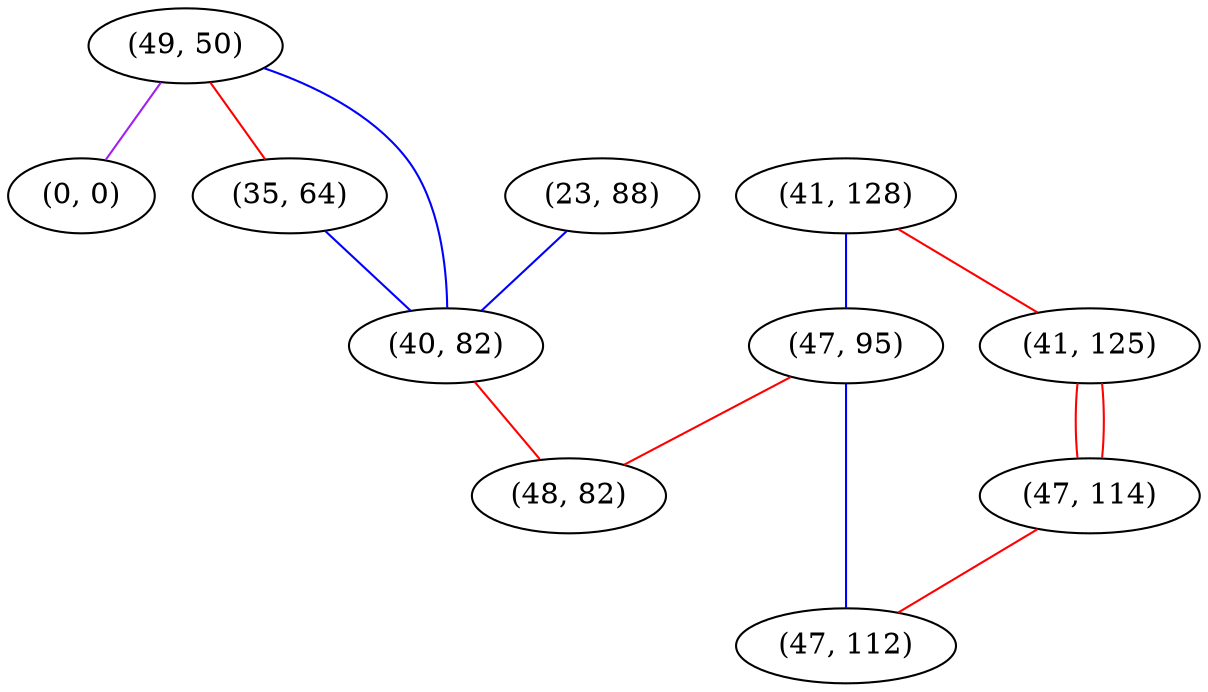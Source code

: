 graph "" {
"(49, 50)";
"(41, 128)";
"(0, 0)";
"(35, 64)";
"(23, 88)";
"(47, 95)";
"(41, 125)";
"(40, 82)";
"(47, 114)";
"(47, 112)";
"(48, 82)";
"(49, 50)" -- "(35, 64)"  [color=red, key=0, weight=1];
"(49, 50)" -- "(0, 0)"  [color=purple, key=0, weight=4];
"(49, 50)" -- "(40, 82)"  [color=blue, key=0, weight=3];
"(41, 128)" -- "(41, 125)"  [color=red, key=0, weight=1];
"(41, 128)" -- "(47, 95)"  [color=blue, key=0, weight=3];
"(35, 64)" -- "(40, 82)"  [color=blue, key=0, weight=3];
"(23, 88)" -- "(40, 82)"  [color=blue, key=0, weight=3];
"(47, 95)" -- "(47, 112)"  [color=blue, key=0, weight=3];
"(47, 95)" -- "(48, 82)"  [color=red, key=0, weight=1];
"(41, 125)" -- "(47, 114)"  [color=red, key=0, weight=1];
"(41, 125)" -- "(47, 114)"  [color=red, key=1, weight=1];
"(40, 82)" -- "(48, 82)"  [color=red, key=0, weight=1];
"(47, 114)" -- "(47, 112)"  [color=red, key=0, weight=1];
}
